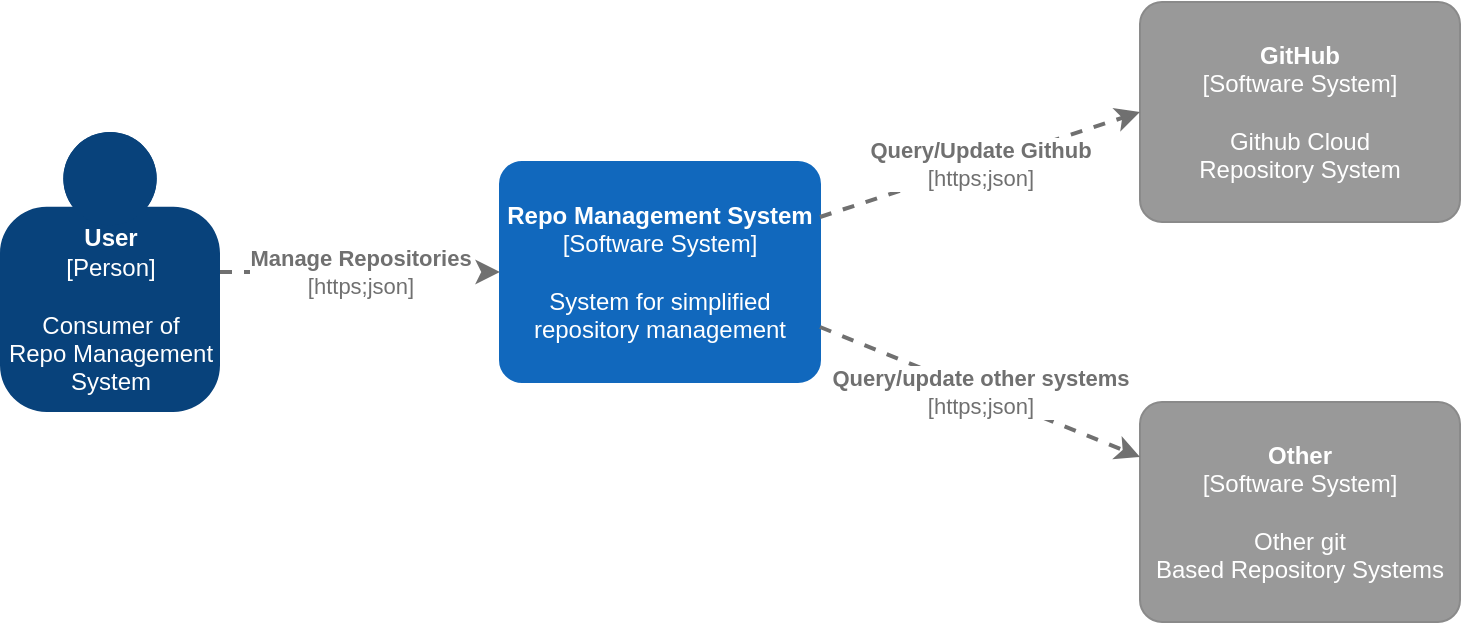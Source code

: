 <mxfile version="15.4.0" type="device" pages="3"><diagram id="RFAjEdYfSrDxU6sm2R8Z" name="RepoMgt - Context"><mxGraphModel dx="1106" dy="997" grid="1" gridSize="10" guides="1" tooltips="1" connect="1" arrows="1" fold="1" page="1" pageScale="1" pageWidth="850" pageHeight="1100" math="0" shadow="0"><root><mxCell id="0"/><mxCell id="1" parent="0"/><object placeholders="1" c4Name="User" c4Type="Person" c4Description="Consumer of &#10;Repo Management&#10;System" label="&lt;b&gt;%c4Name%&lt;/b&gt;&lt;div&gt;[%c4Type%]&lt;/div&gt;&lt;br&gt;&lt;div&gt;%c4Description%&lt;/div&gt;" id="ZhIMDpAJlFoVlRMcqa7D-1"><mxCell style="html=1;dashed=0;whitespace=wrap;fillColor=#08427b;strokeColor=none;fontColor=#ffffff;shape=mxgraph.c4.person;align=center;metaEdit=1;points=[[0.5,0,0],[1,0.5,0],[1,0.75,0],[0.75,1,0],[0.5,1,0],[0.25,1,0],[0,0.75,0],[0,0.5,0]];metaData={&quot;c4Type&quot;:{&quot;editable&quot;:false}};" parent="1" vertex="1"><mxGeometry x="70" y="345" width="110.0" height="140" as="geometry"/></mxCell></object><object placeholders="1" c4Name="Repo Management System" c4Type="Software System" c4Description="System for simplified&#10;repository management" label="&lt;b&gt;%c4Name%&lt;/b&gt;&lt;div&gt;[%c4Type%]&lt;/div&gt;&lt;br&gt;&lt;div&gt;%c4Description%&lt;/div&gt;" id="ZhIMDpAJlFoVlRMcqa7D-2"><mxCell style="rounded=1;whiteSpace=wrap;html=1;labelBackgroundColor=none;fillColor=#1168BD;fontColor=#ffffff;align=center;arcSize=10;strokeColor=#1168BD;metaEdit=1;metaData={&quot;c4Type&quot;:{&quot;editable&quot;:false}};points=[[0.25,0,0],[0.5,0,0],[0.75,0,0],[1,0.25,0],[1,0.5,0],[1,0.75,0],[0.75,1,0],[0.5,1,0],[0.25,1,0],[0,0.75,0],[0,0.5,0],[0,0.25,0]];" parent="1" vertex="1"><mxGeometry x="320" y="360" width="160" height="110.0" as="geometry"/></mxCell></object><object placeholders="1" c4Name="GitHub" c4Type="Software System" c4Description="Github Cloud&#10;Repository System" label="&lt;b&gt;%c4Name%&lt;/b&gt;&lt;div&gt;[%c4Type%]&lt;/div&gt;&lt;br&gt;&lt;div&gt;%c4Description%&lt;/div&gt;" id="ZhIMDpAJlFoVlRMcqa7D-3"><mxCell style="rounded=1;whiteSpace=wrap;html=1;labelBackgroundColor=none;fillColor=#999999;fontColor=#ffffff;align=center;arcSize=10;strokeColor=#8A8A8A;metaEdit=1;metaData={&quot;c4Type&quot;:{&quot;editable&quot;:false}};points=[[0.25,0,0],[0.5,0,0],[0.75,0,0],[1,0.25,0],[1,0.5,0],[1,0.75,0],[0.75,1,0],[0.5,1,0],[0.25,1,0],[0,0.75,0],[0,0.5,0],[0,0.25,0]];" parent="1" vertex="1"><mxGeometry x="640" y="280" width="160" height="110.0" as="geometry"/></mxCell></object><object placeholders="1" c4Name="Other " c4Type="Software System" c4Description="Other git&#10;Based Repository Systems" label="&lt;b&gt;%c4Name%&lt;/b&gt;&lt;div&gt;[%c4Type%]&lt;/div&gt;&lt;br&gt;&lt;div&gt;%c4Description%&lt;/div&gt;" id="ZhIMDpAJlFoVlRMcqa7D-4"><mxCell style="rounded=1;whiteSpace=wrap;html=1;labelBackgroundColor=none;fillColor=#999999;fontColor=#ffffff;align=center;arcSize=10;strokeColor=#8A8A8A;metaEdit=1;metaData={&quot;c4Type&quot;:{&quot;editable&quot;:false}};points=[[0.25,0,0],[0.5,0,0],[0.75,0,0],[1,0.25,0],[1,0.5,0],[1,0.75,0],[0.75,1,0],[0.5,1,0],[0.25,1,0],[0,0.75,0],[0,0.5,0],[0,0.25,0]];" parent="1" vertex="1"><mxGeometry x="640" y="480" width="160" height="110.0" as="geometry"/></mxCell></object><object placeholders="1" c4Type="Relationship" c4Technology="https;json" c4Description="Manage Repositories" label="&lt;div style=&quot;text-align: left&quot;&gt;&lt;div style=&quot;text-align: center&quot;&gt;&lt;b&gt;%c4Description%&lt;/b&gt;&lt;/div&gt;&lt;div style=&quot;text-align: center&quot;&gt;[%c4Technology%]&lt;/div&gt;&lt;/div&gt;" id="ZhIMDpAJlFoVlRMcqa7D-5"><mxCell style="edgeStyle=none;rounded=0;html=1;entryX=0;entryY=0.5;jettySize=auto;orthogonalLoop=1;strokeColor=#707070;strokeWidth=2;fontColor=#707070;jumpStyle=none;dashed=1;metaEdit=1;metaData={&quot;c4Type&quot;:{&quot;editable&quot;:false}};entryDx=0;entryDy=0;entryPerimeter=0;exitX=1;exitY=0.5;exitDx=0;exitDy=0;exitPerimeter=0;" parent="1" source="ZhIMDpAJlFoVlRMcqa7D-1" target="ZhIMDpAJlFoVlRMcqa7D-2" edge="1"><mxGeometry width="160" relative="1" as="geometry"><mxPoint x="170" y="430" as="sourcePoint"/><mxPoint x="330" y="430" as="targetPoint"/></mxGeometry></mxCell></object><object placeholders="1" c4Type="Relationship" c4Technology="https;json" c4Description="Query/Update Github" label="&lt;div style=&quot;text-align: left&quot;&gt;&lt;div style=&quot;text-align: center&quot;&gt;&lt;b&gt;%c4Description%&lt;/b&gt;&lt;/div&gt;&lt;div style=&quot;text-align: center&quot;&gt;[%c4Technology%]&lt;/div&gt;&lt;/div&gt;" id="ZhIMDpAJlFoVlRMcqa7D-6"><mxCell style="edgeStyle=none;rounded=0;html=1;entryX=0;entryY=0.5;jettySize=auto;orthogonalLoop=1;strokeColor=#707070;strokeWidth=2;fontColor=#707070;jumpStyle=none;dashed=1;metaEdit=1;metaData={&quot;c4Type&quot;:{&quot;editable&quot;:false}};exitX=1;exitY=0.25;exitDx=0;exitDy=0;exitPerimeter=0;entryDx=0;entryDy=0;entryPerimeter=0;" parent="1" source="ZhIMDpAJlFoVlRMcqa7D-2" target="ZhIMDpAJlFoVlRMcqa7D-3" edge="1"><mxGeometry width="160" relative="1" as="geometry"><mxPoint x="250" y="750" as="sourcePoint"/><mxPoint x="410" y="750" as="targetPoint"/></mxGeometry></mxCell></object><object placeholders="1" c4Type="Relationship" c4Technology="https;json" c4Description="Query/update other systems" label="&lt;div style=&quot;text-align: left&quot;&gt;&lt;div style=&quot;text-align: center&quot;&gt;&lt;b&gt;%c4Description%&lt;/b&gt;&lt;/div&gt;&lt;div style=&quot;text-align: center&quot;&gt;[%c4Technology%]&lt;/div&gt;&lt;/div&gt;" id="ZhIMDpAJlFoVlRMcqa7D-7"><mxCell style="edgeStyle=none;rounded=0;html=1;entryX=0;entryY=0.25;jettySize=auto;orthogonalLoop=1;strokeColor=#707070;strokeWidth=2;fontColor=#707070;jumpStyle=none;dashed=1;metaEdit=1;metaData={&quot;c4Type&quot;:{&quot;editable&quot;:false}};exitX=1;exitY=0.75;exitDx=0;exitDy=0;exitPerimeter=0;entryDx=0;entryDy=0;entryPerimeter=0;" parent="1" source="ZhIMDpAJlFoVlRMcqa7D-2" target="ZhIMDpAJlFoVlRMcqa7D-4" edge="1"><mxGeometry width="160" relative="1" as="geometry"><mxPoint x="180" y="750" as="sourcePoint"/><mxPoint x="340" y="750" as="targetPoint"/></mxGeometry></mxCell></object></root></mxGraphModel></diagram><diagram id="pmbEUEm1FMRYJMf14Uul" name="RepoMgt - Container"><mxGraphModel dx="1956" dy="997" grid="1" gridSize="10" guides="1" tooltips="1" connect="1" arrows="1" fold="1" page="1" pageScale="1" pageWidth="850" pageHeight="1100" math="0" shadow="0"><root><mxCell id="yEFhHgtf-fyo_u_16qgq-0"/><mxCell id="yEFhHgtf-fyo_u_16qgq-1" parent="yEFhHgtf-fyo_u_16qgq-0"/><object placeholders="1" c4Name="Component -" c4Type="ExecutionEnvironment" c4Application="Repo Management System" label="&lt;div style=&quot;text-align: left&quot;&gt;%c4Name%&lt;/div&gt;&lt;div style=&quot;text-align: left&quot;&gt;[%c4Application%]&lt;/div&gt;" id="yEFhHgtf-fyo_u_16qgq-2"><mxCell style="rounded=1;whiteSpace=wrap;html=1;labelBackgroundColor=none;fillColor=#ffffff;fontColor=#000000;align=left;arcSize=5;strokeColor=#000000;verticalAlign=bottom;metaEdit=1;metaData={&quot;c4Type&quot;:{&quot;editable&quot;:false}};points=[[0.25,0,0],[0.5,0,0],[0.75,0,0],[1,0.25,0],[1,0.5,0],[1,0.75,0],[0.75,1,0],[0.5,1,0],[0.25,1,0],[0,0.75,0],[0,0.5,0],[0,0.25,0]];" parent="yEFhHgtf-fyo_u_16qgq-1" vertex="1"><mxGeometry x="120" y="280" width="490" height="340" as="geometry"/></mxCell></object><object placeholders="1" c4Name="name" c4Type="Person" c4Description="Description" label="&lt;b&gt;%c4Name%&lt;/b&gt;&lt;div&gt;[%c4Type%]&lt;/div&gt;&lt;br&gt;&lt;div&gt;%c4Description%&lt;/div&gt;" id="yEFhHgtf-fyo_u_16qgq-3"><mxCell style="html=1;dashed=0;whitespace=wrap;fillColor=#08427b;strokeColor=none;fontColor=#ffffff;shape=mxgraph.c4.person;align=center;metaEdit=1;points=[[0.5,0,0],[1,0.5,0],[1,0.75,0],[0.75,1,0],[0.5,1,0],[0.25,1,0],[0,0.75,0],[0,0.5,0]];metaData={&quot;c4Type&quot;:{&quot;editable&quot;:false}};" parent="yEFhHgtf-fyo_u_16qgq-1" vertex="1"><mxGeometry x="-120" y="380" width="110.0" height="140" as="geometry"/></mxCell></object><object placeholders="1" c4Name="API Gateway" c4Type="Container" c4Technology="https;json" c4Description="Defined API&#10;Endpoints" label="&lt;b&gt;%c4Name%&lt;/b&gt;&lt;div&gt;[%c4Type%: %c4Technology%]&lt;/div&gt;&lt;br&gt;&lt;div&gt;%c4Description%&lt;/div&gt;" id="yEFhHgtf-fyo_u_16qgq-4"><mxCell style="rounded=1;whiteSpace=wrap;html=1;labelBackgroundColor=none;fillColor=#438DD5;fontColor=#ffffff;align=center;arcSize=10;strokeColor=#3C7FC0;metaEdit=1;metaData={&quot;c4Type&quot;:{&quot;editable&quot;:false}};points=[[0.25,0,0],[0.5,0,0],[0.75,0,0],[1,0.25,0],[1,0.5,0],[1,0.75,0],[0.75,1,0],[0.5,1,0],[0.25,1,0],[0,0.75,0],[0,0.5,0],[0,0.25,0]];" parent="yEFhHgtf-fyo_u_16qgq-1" vertex="1"><mxGeometry x="150" y="400" width="160" height="110.0" as="geometry"/></mxCell></object><object placeholders="1" c4Name="Pull Requests Lambda" c4Type="Container" c4Technology="Lambda/node.js" c4Description="Lambda responsible for&#10;Management of Pull Requests" label="&lt;b&gt;%c4Name%&lt;/b&gt;&lt;div&gt;[%c4Type%: %c4Technology%]&lt;/div&gt;&lt;br&gt;&lt;div&gt;%c4Description%&lt;/div&gt;" id="yEFhHgtf-fyo_u_16qgq-6"><mxCell style="rounded=1;whiteSpace=wrap;html=1;labelBackgroundColor=none;fillColor=#438DD5;fontColor=#ffffff;align=center;arcSize=10;strokeColor=#3C7FC0;metaEdit=1;metaData={&quot;c4Type&quot;:{&quot;editable&quot;:false}};points=[[0.25,0,0],[0.5,0,0],[0.75,0,0],[1,0.25,0],[1,0.5,0],[1,0.75,0],[0.75,1,0],[0.5,1,0],[0.25,1,0],[0,0.75,0],[0,0.5,0],[0,0.25,0]];" parent="yEFhHgtf-fyo_u_16qgq-1" vertex="1"><mxGeometry x="425" y="400" width="160" height="110.0" as="geometry"/></mxCell></object><object placeholders="1" c4Type="Relationship" c4Technology="https;json" c4Description="Manage Repos" label="&lt;div style=&quot;text-align: left&quot;&gt;&lt;div style=&quot;text-align: center&quot;&gt;&lt;b&gt;%c4Description%&lt;/b&gt;&lt;/div&gt;&lt;div style=&quot;text-align: center&quot;&gt;[%c4Technology%]&lt;/div&gt;&lt;/div&gt;" id="yEFhHgtf-fyo_u_16qgq-8"><mxCell style="edgeStyle=none;rounded=0;html=1;entryX=0;entryY=0.5;jettySize=auto;orthogonalLoop=1;strokeColor=#707070;strokeWidth=2;fontColor=#707070;jumpStyle=none;dashed=1;metaEdit=1;metaData={&quot;c4Type&quot;:{&quot;editable&quot;:false}};exitX=1;exitY=0.5;exitDx=0;exitDy=0;exitPerimeter=0;entryDx=0;entryDy=0;entryPerimeter=0;" parent="yEFhHgtf-fyo_u_16qgq-1" source="yEFhHgtf-fyo_u_16qgq-3" target="yEFhHgtf-fyo_u_16qgq-2" edge="1"><mxGeometry width="160" relative="1" as="geometry"><mxPoint x="-60" y="700" as="sourcePoint"/><mxPoint x="100" y="700" as="targetPoint"/></mxGeometry></mxCell></object><object placeholders="1" c4Type="Relationship" c4Technology="" c4Description="Route To Lambda" label="&lt;div style=&quot;text-align: left&quot;&gt;&lt;div style=&quot;text-align: center&quot;&gt;&lt;b&gt;%c4Description%&lt;/b&gt;&lt;/div&gt;&lt;div style=&quot;text-align: center&quot;&gt;[%c4Technology%]&lt;/div&gt;&lt;/div&gt;" id="8C-zJN8iJaUQ7k3GYzAc-1"><mxCell style="edgeStyle=none;rounded=0;html=1;entryX=0;entryY=0.5;jettySize=auto;orthogonalLoop=1;strokeColor=#707070;strokeWidth=2;fontColor=#707070;jumpStyle=none;dashed=1;metaEdit=1;metaData={&quot;c4Type&quot;:{&quot;editable&quot;:false}};exitX=1;exitY=0.5;exitDx=0;exitDy=0;exitPerimeter=0;entryDx=0;entryDy=0;entryPerimeter=0;" parent="yEFhHgtf-fyo_u_16qgq-1" source="yEFhHgtf-fyo_u_16qgq-4" target="yEFhHgtf-fyo_u_16qgq-6" edge="1"><mxGeometry width="160" relative="1" as="geometry"><mxPoint x="240" y="760" as="sourcePoint"/><mxPoint x="400" y="760" as="targetPoint"/></mxGeometry></mxCell></object><object placeholders="1" c4Name="GitHub" c4Type="Software System" c4Description="Github Cloud&#10;Repository System" label="&lt;b&gt;%c4Name%&lt;/b&gt;&lt;div&gt;[%c4Type%]&lt;/div&gt;&lt;br&gt;&lt;div&gt;%c4Description%&lt;/div&gt;" id="RR0VL5uNILNVNwIXjJzo-0"><mxCell style="rounded=1;whiteSpace=wrap;html=1;labelBackgroundColor=none;fillColor=#999999;fontColor=#ffffff;align=center;arcSize=10;strokeColor=#8A8A8A;metaEdit=1;metaData={&quot;c4Type&quot;:{&quot;editable&quot;:false}};points=[[0.25,0,0],[0.5,0,0],[0.75,0,0],[1,0.25,0],[1,0.5,0],[1,0.75,0],[0.75,1,0],[0.5,1,0],[0.25,1,0],[0,0.75,0],[0,0.5,0],[0,0.25,0]];" parent="yEFhHgtf-fyo_u_16qgq-1" vertex="1"><mxGeometry x="830" y="320" width="160" height="110.0" as="geometry"/></mxCell></object><object placeholders="1" c4Name="Other " c4Type="Software System" c4Description="Other git&#10;Based Repository Systems" label="&lt;b&gt;%c4Name%&lt;/b&gt;&lt;div&gt;[%c4Type%]&lt;/div&gt;&lt;br&gt;&lt;div&gt;%c4Description%&lt;/div&gt;" id="RR0VL5uNILNVNwIXjJzo-1"><mxCell style="rounded=1;whiteSpace=wrap;html=1;labelBackgroundColor=none;fillColor=#999999;fontColor=#ffffff;align=center;arcSize=10;strokeColor=#8A8A8A;metaEdit=1;metaData={&quot;c4Type&quot;:{&quot;editable&quot;:false}};points=[[0.25,0,0],[0.5,0,0],[0.75,0,0],[1,0.25,0],[1,0.5,0],[1,0.75,0],[0.75,1,0],[0.5,1,0],[0.25,1,0],[0,0.75,0],[0,0.5,0],[0,0.25,0]];" parent="yEFhHgtf-fyo_u_16qgq-1" vertex="1"><mxGeometry x="830" y="495" width="160" height="110.0" as="geometry"/></mxCell></object><object placeholders="1" c4Type="Relationship" c4Technology="https;json" c4Description="Query/Update Github" label="&lt;div style=&quot;text-align: left&quot;&gt;&lt;div style=&quot;text-align: center&quot;&gt;&lt;b&gt;%c4Description%&lt;/b&gt;&lt;/div&gt;&lt;div style=&quot;text-align: center&quot;&gt;[%c4Technology%]&lt;/div&gt;&lt;/div&gt;" id="RR0VL5uNILNVNwIXjJzo-2"><mxCell style="edgeStyle=none;rounded=0;html=1;entryX=0;entryY=0.5;jettySize=auto;orthogonalLoop=1;strokeColor=#707070;strokeWidth=2;fontColor=#707070;jumpStyle=none;dashed=1;metaEdit=1;metaData={&quot;c4Type&quot;:{&quot;editable&quot;:false}};exitX=1;exitY=0.5;exitDx=0;exitDy=0;exitPerimeter=0;entryDx=0;entryDy=0;entryPerimeter=0;" parent="yEFhHgtf-fyo_u_16qgq-1" target="RR0VL5uNILNVNwIXjJzo-0" edge="1" source="yEFhHgtf-fyo_u_16qgq-2"><mxGeometry width="160" relative="1" as="geometry"><mxPoint x="770" y="402.5" as="sourcePoint"/><mxPoint x="700" y="765" as="targetPoint"/></mxGeometry></mxCell></object><object placeholders="1" c4Type="Relationship" c4Technology="https;json" c4Description="Query/update other systems" label="&lt;div style=&quot;text-align: left&quot;&gt;&lt;div style=&quot;text-align: center&quot;&gt;&lt;b&gt;%c4Description%&lt;/b&gt;&lt;/div&gt;&lt;div style=&quot;text-align: center&quot;&gt;[%c4Technology%]&lt;/div&gt;&lt;/div&gt;" id="RR0VL5uNILNVNwIXjJzo-3"><mxCell style="edgeStyle=none;rounded=0;html=1;entryX=0;entryY=0.25;jettySize=auto;orthogonalLoop=1;strokeColor=#707070;strokeWidth=2;fontColor=#707070;jumpStyle=none;dashed=1;metaEdit=1;metaData={&quot;c4Type&quot;:{&quot;editable&quot;:false}};exitX=1;exitY=0.582;exitDx=0;exitDy=0;exitPerimeter=0;entryDx=0;entryDy=0;entryPerimeter=0;" parent="yEFhHgtf-fyo_u_16qgq-1" target="RR0VL5uNILNVNwIXjJzo-1" edge="1" source="yEFhHgtf-fyo_u_16qgq-2"><mxGeometry width="160" relative="1" as="geometry"><mxPoint x="770" y="457.5" as="sourcePoint"/><mxPoint x="630" y="765" as="targetPoint"/></mxGeometry></mxCell></object></root></mxGraphModel></diagram><diagram id="lGviSM-j9lkabIruI0be" name="RepoMgt - Component"><mxGraphModel dx="1229" dy="1108" grid="1" gridSize="10" guides="1" tooltips="1" connect="1" arrows="1" fold="1" page="1" pageScale="1" pageWidth="850" pageHeight="1100" math="0" shadow="0"><root><mxCell id="SSmIi2RYAiogq6I7Mdkr-0"/><mxCell id="SSmIi2RYAiogq6I7Mdkr-1" parent="SSmIi2RYAiogq6I7Mdkr-0"/><object placeholders="1" c4Name="pull-requests Lambda" c4Type="ExecutionEnvironment" c4Application="applicationAndVersion" label="&lt;div style=&quot;text-align: left&quot;&gt;%c4Name%&lt;/div&gt;&lt;div style=&quot;text-align: left&quot;&gt;[%c4Application%]&lt;/div&gt;" id="SSmIi2RYAiogq6I7Mdkr-3"><mxCell style="rounded=1;whiteSpace=wrap;html=1;labelBackgroundColor=none;fillColor=#ffffff;fontColor=#000000;align=left;arcSize=5;strokeColor=#000000;verticalAlign=bottom;metaEdit=1;metaData={&quot;c4Type&quot;:{&quot;editable&quot;:false}};points=[[0.25,0,0],[0.5,0,0],[0.75,0,0],[1,0.25,0],[1,0.5,0],[1,0.75,0],[0.75,1,0],[0.5,1,0],[0.25,1,0],[0,0.75,0],[0,0.5,0],[0,0.25,0]];" vertex="1" parent="SSmIi2RYAiogq6I7Mdkr-1"><mxGeometry x="180" y="180" width="580" height="380" as="geometry"/></mxCell></object><object placeholders="1" c4Name="Common Library" c4Type="ExecutionEnvironment" c4Application="applicationAndVersion" label="&lt;div style=&quot;text-align: left&quot;&gt;%c4Name%&lt;/div&gt;&lt;div style=&quot;text-align: left&quot;&gt;[%c4Application%]&lt;/div&gt;" id="SSmIi2RYAiogq6I7Mdkr-4"><mxCell style="rounded=1;whiteSpace=wrap;html=1;labelBackgroundColor=none;fillColor=#ffffff;fontColor=#000000;align=left;arcSize=5;strokeColor=#000000;verticalAlign=bottom;metaEdit=1;metaData={&quot;c4Type&quot;:{&quot;editable&quot;:false}};points=[[0.25,0,0],[0.5,0,0],[0.75,0,0],[1,0.25,0],[1,0.5,0],[1,0.75,0],[0.75,1,0],[0.5,1,0],[0.25,1,0],[0,0.75,0],[0,0.5,0],[0,0.25,0]];" vertex="1" parent="SSmIi2RYAiogq6I7Mdkr-1"><mxGeometry x="190" y="610" width="500" height="380" as="geometry"/></mxCell></object><object placeholders="1" c4Name="HttpService" c4Type="Component" c4Technology="axios" c4Description="HttpService interface for&#10;making REST calls" label="&lt;b&gt;%c4Name%&lt;/b&gt;&lt;div&gt;[%c4Type%: %c4Technology%]&lt;/div&gt;&lt;br&gt;&lt;div&gt;%c4Description%&lt;/div&gt;" id="SSmIi2RYAiogq6I7Mdkr-5"><mxCell style="rounded=1;whiteSpace=wrap;html=1;labelBackgroundColor=none;fillColor=#85BBF0;fontColor=#ffffff;align=center;arcSize=10;strokeColor=#78A8D8;metaEdit=1;metaData={&quot;c4Type&quot;:{&quot;editable&quot;:false}};points=[[0.25,0,0],[0.5,0,0],[0.75,0,0],[1,0.25,0],[1,0.5,0],[1,0.75,0],[0.75,1,0],[0.5,1,0],[0.25,1,0],[0,0.75,0],[0,0.5,0],[0,0.25,0]];" vertex="1" parent="SSmIi2RYAiogq6I7Mdkr-1"><mxGeometry x="220" y="640" width="160" height="110.0" as="geometry"/></mxCell></object><object placeholders="1" c4Name="ContainerBuilder" c4Type="Component" c4Technology="awilix" c4Description="Interface for building of ioc&#10;containers" label="&lt;b&gt;%c4Name%&lt;/b&gt;&lt;div&gt;[%c4Type%: %c4Technology%]&lt;/div&gt;&lt;br&gt;&lt;div&gt;%c4Description%&lt;/div&gt;" id="SSmIi2RYAiogq6I7Mdkr-6"><mxCell style="rounded=1;whiteSpace=wrap;html=1;labelBackgroundColor=none;fillColor=#85BBF0;fontColor=#ffffff;align=center;arcSize=10;strokeColor=#78A8D8;metaEdit=1;metaData={&quot;c4Type&quot;:{&quot;editable&quot;:false}};points=[[0.25,0,0],[0.5,0,0],[0.75,0,0],[1,0.25,0],[1,0.5,0],[1,0.75,0],[0.75,1,0],[0.5,1,0],[0.25,1,0],[0,0.75,0],[0,0.5,0],[0,0.25,0]];" vertex="1" parent="SSmIi2RYAiogq6I7Mdkr-1"><mxGeometry x="400" y="640" width="160" height="110.0" as="geometry"/></mxCell></object><object placeholders="1" c4Name="ResponseBuilder" c4Type="Component" c4Technology="node.js" c4Description="Utility class for generating&#10;http response messages" label="&lt;b&gt;%c4Name%&lt;/b&gt;&lt;div&gt;[%c4Type%: %c4Technology%]&lt;/div&gt;&lt;br&gt;&lt;div&gt;%c4Description%&lt;/div&gt;" id="SSmIi2RYAiogq6I7Mdkr-7"><mxCell style="rounded=1;whiteSpace=wrap;html=1;labelBackgroundColor=none;fillColor=#85BBF0;fontColor=#ffffff;align=center;arcSize=10;strokeColor=#78A8D8;metaEdit=1;metaData={&quot;c4Type&quot;:{&quot;editable&quot;:false}};points=[[0.25,0,0],[0.5,0,0],[0.75,0,0],[1,0.25,0],[1,0.5,0],[1,0.75,0],[0.75,1,0],[0.5,1,0],[0.25,1,0],[0,0.75,0],[0,0.5,0],[0,0.25,0]];" vertex="1" parent="SSmIi2RYAiogq6I7Mdkr-1"><mxGeometry x="220" y="770" width="160" height="110.0" as="geometry"/></mxCell></object><object placeholders="1" c4Name="Errors" c4Type="Component" c4Technology="node.js" c4Description="Collection of errors that &#10;can be shared across services" label="&lt;b&gt;%c4Name%&lt;/b&gt;&lt;div&gt;[%c4Type%: %c4Technology%]&lt;/div&gt;&lt;br&gt;&lt;div&gt;%c4Description%&lt;/div&gt;" id="SSmIi2RYAiogq6I7Mdkr-8"><mxCell style="rounded=1;whiteSpace=wrap;html=1;labelBackgroundColor=none;fillColor=#85BBF0;fontColor=#ffffff;align=center;arcSize=10;strokeColor=#78A8D8;metaEdit=1;metaData={&quot;c4Type&quot;:{&quot;editable&quot;:false}};points=[[0.25,0,0],[0.5,0,0],[0.75,0,0],[1,0.25,0],[1,0.5,0],[1,0.75,0],[0.75,1,0],[0.5,1,0],[0.25,1,0],[0,0.75,0],[0,0.5,0],[0,0.25,0]];" vertex="1" parent="SSmIi2RYAiogq6I7Mdkr-1"><mxGeometry x="400" y="770" width="160" height="110.0" as="geometry"/></mxCell></object><object placeholders="1" c4Name="gitHubPRService" c4Type="Component" c4Technology="axios" c4Description="Concrete service for management &#10;of github pull requests" label="&lt;b&gt;%c4Name%&lt;/b&gt;&lt;div&gt;[%c4Type%: %c4Technology%]&lt;/div&gt;&lt;br&gt;&lt;div&gt;%c4Description%&lt;/div&gt;" id="SSmIi2RYAiogq6I7Mdkr-9"><mxCell style="rounded=1;whiteSpace=wrap;html=1;labelBackgroundColor=none;fillColor=#85BBF0;fontColor=#ffffff;align=center;arcSize=10;strokeColor=#78A8D8;metaEdit=1;metaData={&quot;c4Type&quot;:{&quot;editable&quot;:false}};points=[[0.25,0,0],[0.5,0,0],[0.75,0,0],[1,0.25,0],[1,0.5,0],[1,0.75,0],[0.75,1,0],[0.5,1,0],[0.25,1,0],[0,0.75,0],[0,0.5,0],[0,0.25,0]];" vertex="1" parent="SSmIi2RYAiogq6I7Mdkr-1"><mxGeometry x="210" y="220" width="160" height="110.0" as="geometry"/></mxCell></object><object placeholders="1" c4Name="ServiceFactory" c4Type="Component" c4Technology="node.js" c4Description="Factory for creating &#10;repo management services. " label="&lt;b&gt;%c4Name%&lt;/b&gt;&lt;div&gt;[%c4Type%: %c4Technology%]&lt;/div&gt;&lt;br&gt;&lt;div&gt;%c4Description%&lt;/div&gt;" id="SSmIi2RYAiogq6I7Mdkr-10"><mxCell style="rounded=1;whiteSpace=wrap;html=1;labelBackgroundColor=none;fillColor=#85BBF0;fontColor=#ffffff;align=center;arcSize=10;strokeColor=#78A8D8;metaEdit=1;metaData={&quot;c4Type&quot;:{&quot;editable&quot;:false}};points=[[0.25,0,0],[0.5,0,0],[0.75,0,0],[1,0.25,0],[1,0.5,0],[1,0.75,0],[0.75,1,0],[0.5,1,0],[0.25,1,0],[0,0.75,0],[0,0.5,0],[0,0.25,0]];" vertex="1" parent="SSmIi2RYAiogq6I7Mdkr-1"><mxGeometry x="390" y="220" width="160" height="110.0" as="geometry"/></mxCell></object><object placeholders="1" c4Name="Handler" c4Type="Component" c4Technology="node.js" c4Description="Entry point for Lambda; coordinates&#10;service calls and responds to calls" label="&lt;b&gt;%c4Name%&lt;/b&gt;&lt;div&gt;[%c4Type%: %c4Technology%]&lt;/div&gt;&lt;br&gt;&lt;div&gt;%c4Description%&lt;/div&gt;" id="SSmIi2RYAiogq6I7Mdkr-11"><mxCell style="rounded=1;whiteSpace=wrap;html=1;labelBackgroundColor=none;fillColor=#85BBF0;fontColor=#ffffff;align=center;arcSize=10;strokeColor=#78A8D8;metaEdit=1;metaData={&quot;c4Type&quot;:{&quot;editable&quot;:false}};points=[[0.25,0,0],[0.5,0,0],[0.75,0,0],[1,0.25,0],[1,0.5,0],[1,0.75,0],[0.75,1,0],[0.5,1,0],[0.25,1,0],[0,0.75,0],[0,0.5,0],[0,0.25,0]];" vertex="1" parent="SSmIi2RYAiogq6I7Mdkr-1"><mxGeometry x="210" y="350" width="160" height="110.0" as="geometry"/></mxCell></object><object placeholders="1" c4Name="iocRegistrationService" c4Type="Component" c4Technology="node.js" c4Description="Provides implementation functions&#10;for IOC resolution" label="&lt;b&gt;%c4Name%&lt;/b&gt;&lt;div&gt;[%c4Type%: %c4Technology%]&lt;/div&gt;&lt;br&gt;&lt;div&gt;%c4Description%&lt;/div&gt;" id="SSmIi2RYAiogq6I7Mdkr-12"><mxCell style="rounded=1;whiteSpace=wrap;html=1;labelBackgroundColor=none;fillColor=#85BBF0;fontColor=#ffffff;align=center;arcSize=10;strokeColor=#78A8D8;metaEdit=1;metaData={&quot;c4Type&quot;:{&quot;editable&quot;:false}};points=[[0.25,0,0],[0.5,0,0],[0.75,0,0],[1,0.25,0],[1,0.5,0],[1,0.75,0],[0.75,1,0],[0.5,1,0],[0.25,1,0],[0,0.75,0],[0,0.5,0],[0,0.25,0]];" vertex="1" parent="SSmIi2RYAiogq6I7Mdkr-1"><mxGeometry x="390" y="350" width="160" height="110.0" as="geometry"/></mxCell></object><object placeholders="1" c4Name="Startup" c4Type="Component" c4Technology="node.js" c4Description="Responsible for creating all&#10;concrete objects, and opening&#10;up handler endpoint" label="&lt;b&gt;%c4Name%&lt;/b&gt;&lt;div&gt;[%c4Type%: %c4Technology%]&lt;/div&gt;&lt;br&gt;&lt;div&gt;%c4Description%&lt;/div&gt;" id="SSmIi2RYAiogq6I7Mdkr-13"><mxCell style="rounded=1;whiteSpace=wrap;html=1;labelBackgroundColor=none;fillColor=#85BBF0;fontColor=#ffffff;align=center;arcSize=10;strokeColor=#78A8D8;metaEdit=1;metaData={&quot;c4Type&quot;:{&quot;editable&quot;:false}};points=[[0.25,0,0],[0.5,0,0],[0.75,0,0],[1,0.25,0],[1,0.5,0],[1,0.75,0],[0.75,1,0],[0.5,1,0],[0.25,1,0],[0,0.75,0],[0,0.5,0],[0,0.25,0]];" vertex="1" parent="SSmIi2RYAiogq6I7Mdkr-1"><mxGeometry x="570" y="290" width="160" height="110.0" as="geometry"/></mxCell></object></root></mxGraphModel></diagram></mxfile>